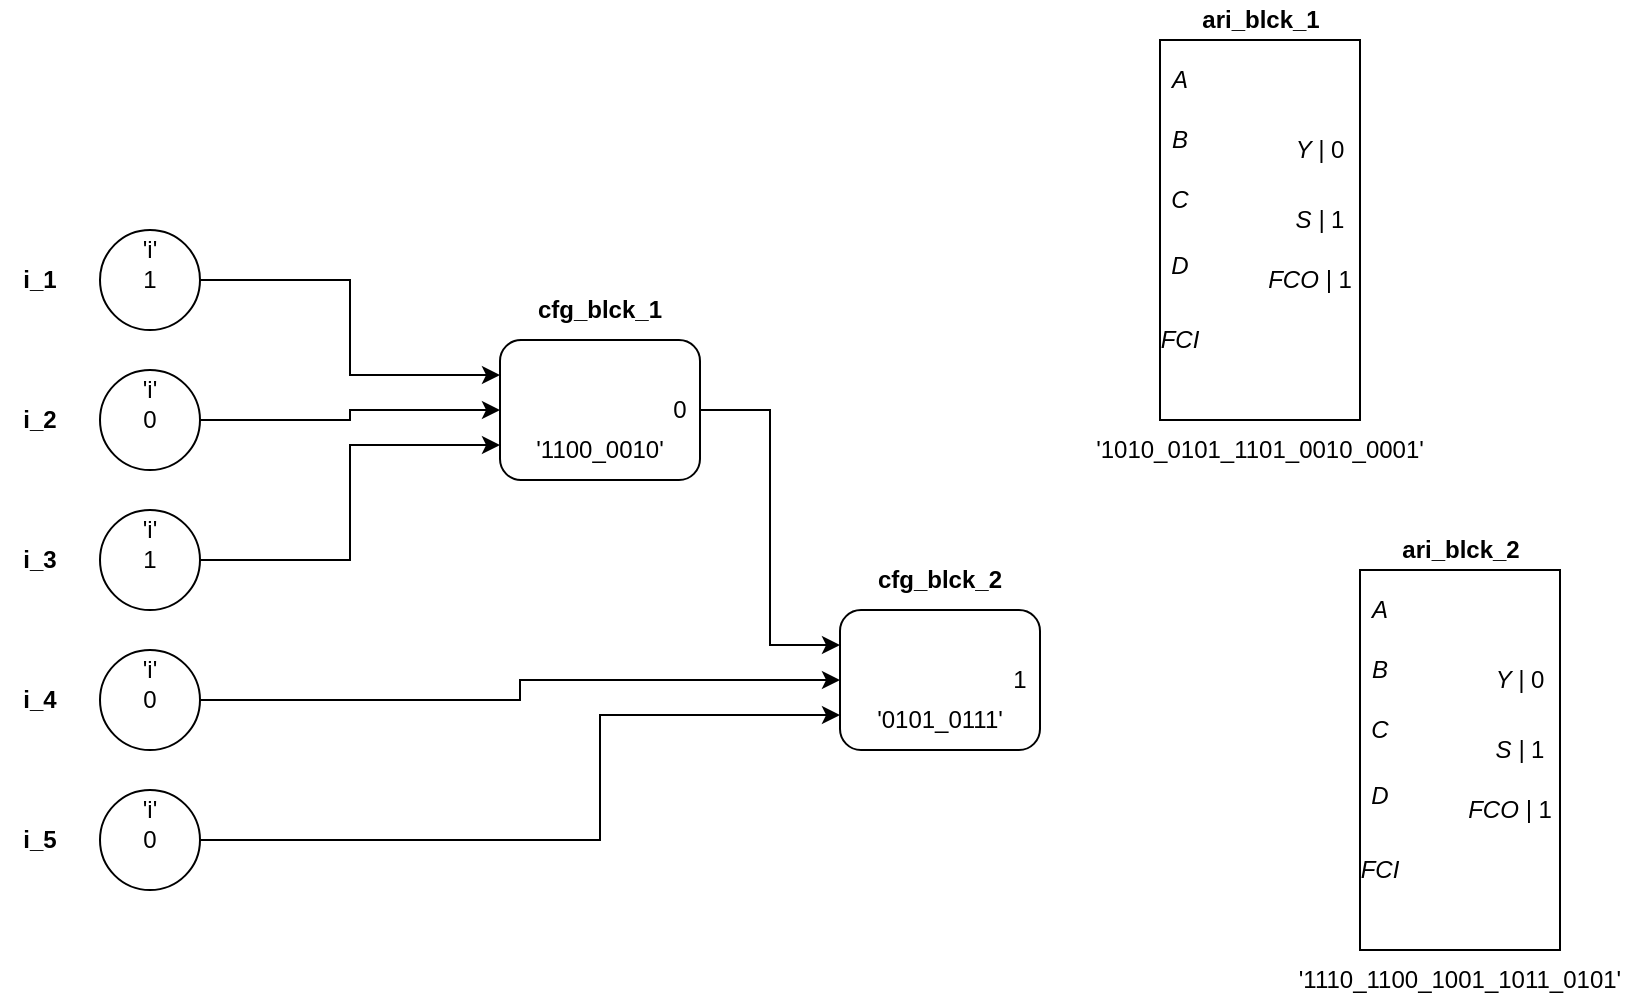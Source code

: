 <mxfile version="14.4.7" type="device"><diagram id="oAcc8yI5VdxO7I8VEUvd" name="Page-1"><mxGraphModel dx="916" dy="620" grid="1" gridSize="10" guides="1" tooltips="1" connect="1" arrows="1" fold="1" page="1" pageScale="1" pageWidth="1654" pageHeight="1169" math="1" shadow="0"><root><mxCell id="0"/><mxCell id="1" parent="0"/><mxCell id="4GQAUtZldE-fBypzfXYX-8" value="" style="group" vertex="1" connectable="0" parent="1"><mxGeometry x="170" y="190" width="100" height="50" as="geometry"/></mxCell><mxCell id="4GQAUtZldE-fBypzfXYX-1" value="1" style="ellipse;whiteSpace=wrap;html=1;aspect=fixed;" vertex="1" parent="4GQAUtZldE-fBypzfXYX-8"><mxGeometry x="50" width="50" height="50" as="geometry"/></mxCell><mxCell id="4GQAUtZldE-fBypzfXYX-6" value="'i'" style="text;html=1;strokeColor=none;fillColor=none;align=center;verticalAlign=middle;whiteSpace=wrap;rounded=0;" vertex="1" parent="4GQAUtZldE-fBypzfXYX-8"><mxGeometry x="55" width="40" height="20" as="geometry"/></mxCell><mxCell id="4GQAUtZldE-fBypzfXYX-7" value="&lt;b&gt;i_1&lt;/b&gt;" style="text;html=1;strokeColor=none;fillColor=none;align=center;verticalAlign=middle;whiteSpace=wrap;rounded=0;" vertex="1" parent="4GQAUtZldE-fBypzfXYX-8"><mxGeometry y="15" width="40" height="20" as="geometry"/></mxCell><mxCell id="4GQAUtZldE-fBypzfXYX-9" value="" style="group" vertex="1" connectable="0" parent="1"><mxGeometry x="170" y="260" width="100" height="50" as="geometry"/></mxCell><mxCell id="4GQAUtZldE-fBypzfXYX-10" value="0" style="ellipse;whiteSpace=wrap;html=1;aspect=fixed;" vertex="1" parent="4GQAUtZldE-fBypzfXYX-9"><mxGeometry x="50" width="50" height="50" as="geometry"/></mxCell><mxCell id="4GQAUtZldE-fBypzfXYX-11" value="'i'" style="text;html=1;strokeColor=none;fillColor=none;align=center;verticalAlign=middle;whiteSpace=wrap;rounded=0;" vertex="1" parent="4GQAUtZldE-fBypzfXYX-9"><mxGeometry x="55" width="40" height="20" as="geometry"/></mxCell><mxCell id="4GQAUtZldE-fBypzfXYX-12" value="&lt;b&gt;i_2&lt;/b&gt;" style="text;html=1;strokeColor=none;fillColor=none;align=center;verticalAlign=middle;whiteSpace=wrap;rounded=0;" vertex="1" parent="4GQAUtZldE-fBypzfXYX-9"><mxGeometry y="15" width="40" height="20" as="geometry"/></mxCell><mxCell id="4GQAUtZldE-fBypzfXYX-13" value="" style="group" vertex="1" connectable="0" parent="1"><mxGeometry x="170" y="330" width="100" height="50" as="geometry"/></mxCell><mxCell id="4GQAUtZldE-fBypzfXYX-14" value="1" style="ellipse;whiteSpace=wrap;html=1;aspect=fixed;" vertex="1" parent="4GQAUtZldE-fBypzfXYX-13"><mxGeometry x="50" width="50" height="50" as="geometry"/></mxCell><mxCell id="4GQAUtZldE-fBypzfXYX-15" value="'i'" style="text;html=1;strokeColor=none;fillColor=none;align=center;verticalAlign=middle;whiteSpace=wrap;rounded=0;" vertex="1" parent="4GQAUtZldE-fBypzfXYX-13"><mxGeometry x="55" width="40" height="20" as="geometry"/></mxCell><mxCell id="4GQAUtZldE-fBypzfXYX-16" value="&lt;b&gt;i_3&lt;/b&gt;" style="text;html=1;strokeColor=none;fillColor=none;align=center;verticalAlign=middle;whiteSpace=wrap;rounded=0;" vertex="1" parent="4GQAUtZldE-fBypzfXYX-13"><mxGeometry y="15" width="40" height="20" as="geometry"/></mxCell><mxCell id="4GQAUtZldE-fBypzfXYX-17" value="" style="group" vertex="1" connectable="0" parent="1"><mxGeometry x="170" y="400" width="100" height="50" as="geometry"/></mxCell><mxCell id="4GQAUtZldE-fBypzfXYX-18" value="0" style="ellipse;whiteSpace=wrap;html=1;aspect=fixed;" vertex="1" parent="4GQAUtZldE-fBypzfXYX-17"><mxGeometry x="50" width="50" height="50" as="geometry"/></mxCell><mxCell id="4GQAUtZldE-fBypzfXYX-19" value="'i'" style="text;html=1;strokeColor=none;fillColor=none;align=center;verticalAlign=middle;whiteSpace=wrap;rounded=0;" vertex="1" parent="4GQAUtZldE-fBypzfXYX-17"><mxGeometry x="55" width="40" height="20" as="geometry"/></mxCell><mxCell id="4GQAUtZldE-fBypzfXYX-20" value="&lt;b&gt;i_4&lt;/b&gt;" style="text;html=1;strokeColor=none;fillColor=none;align=center;verticalAlign=middle;whiteSpace=wrap;rounded=0;" vertex="1" parent="4GQAUtZldE-fBypzfXYX-17"><mxGeometry y="15" width="40" height="20" as="geometry"/></mxCell><mxCell id="4GQAUtZldE-fBypzfXYX-21" value="" style="group" vertex="1" connectable="0" parent="1"><mxGeometry x="170" y="470" width="100" height="50" as="geometry"/></mxCell><mxCell id="4GQAUtZldE-fBypzfXYX-22" value="0" style="ellipse;whiteSpace=wrap;html=1;aspect=fixed;" vertex="1" parent="4GQAUtZldE-fBypzfXYX-21"><mxGeometry x="50" width="50" height="50" as="geometry"/></mxCell><mxCell id="4GQAUtZldE-fBypzfXYX-23" value="'i'" style="text;html=1;strokeColor=none;fillColor=none;align=center;verticalAlign=middle;whiteSpace=wrap;rounded=0;" vertex="1" parent="4GQAUtZldE-fBypzfXYX-21"><mxGeometry x="55" width="40" height="20" as="geometry"/></mxCell><mxCell id="4GQAUtZldE-fBypzfXYX-24" value="&lt;b&gt;i_5&lt;/b&gt;" style="text;html=1;strokeColor=none;fillColor=none;align=center;verticalAlign=middle;whiteSpace=wrap;rounded=0;" vertex="1" parent="4GQAUtZldE-fBypzfXYX-21"><mxGeometry y="15" width="40" height="20" as="geometry"/></mxCell><mxCell id="4GQAUtZldE-fBypzfXYX-29" value="" style="group" vertex="1" connectable="0" parent="1"><mxGeometry x="420" y="220" width="110" height="95" as="geometry"/></mxCell><mxCell id="4GQAUtZldE-fBypzfXYX-25" value="" style="rounded=1;whiteSpace=wrap;html=1;" vertex="1" parent="4GQAUtZldE-fBypzfXYX-29"><mxGeometry y="25" width="100" height="70" as="geometry"/></mxCell><mxCell id="4GQAUtZldE-fBypzfXYX-26" value="&lt;b&gt;cfg_blck_1&lt;/b&gt;" style="text;html=1;strokeColor=none;fillColor=none;align=center;verticalAlign=middle;whiteSpace=wrap;rounded=0;" vertex="1" parent="4GQAUtZldE-fBypzfXYX-29"><mxGeometry x="10" width="80" height="20" as="geometry"/></mxCell><mxCell id="4GQAUtZldE-fBypzfXYX-27" value="'1100_0010'" style="text;html=1;strokeColor=none;fillColor=none;align=center;verticalAlign=middle;whiteSpace=wrap;rounded=0;" vertex="1" parent="4GQAUtZldE-fBypzfXYX-29"><mxGeometry x="20" y="70" width="60" height="20" as="geometry"/></mxCell><mxCell id="4GQAUtZldE-fBypzfXYX-28" value="0" style="text;html=1;strokeColor=none;fillColor=none;align=center;verticalAlign=middle;whiteSpace=wrap;rounded=0;" vertex="1" parent="4GQAUtZldE-fBypzfXYX-29"><mxGeometry x="70" y="50" width="40" height="20" as="geometry"/></mxCell><mxCell id="4GQAUtZldE-fBypzfXYX-30" value="" style="group" vertex="1" connectable="0" parent="1"><mxGeometry x="590" y="355" width="110" height="95" as="geometry"/></mxCell><mxCell id="4GQAUtZldE-fBypzfXYX-31" value="" style="rounded=1;whiteSpace=wrap;html=1;" vertex="1" parent="4GQAUtZldE-fBypzfXYX-30"><mxGeometry y="25" width="100" height="70" as="geometry"/></mxCell><mxCell id="4GQAUtZldE-fBypzfXYX-32" value="&lt;b&gt;cfg_blck_2&lt;/b&gt;" style="text;html=1;strokeColor=none;fillColor=none;align=center;verticalAlign=middle;whiteSpace=wrap;rounded=0;" vertex="1" parent="4GQAUtZldE-fBypzfXYX-30"><mxGeometry x="10" width="80" height="20" as="geometry"/></mxCell><mxCell id="4GQAUtZldE-fBypzfXYX-33" value="'0101_0111'" style="text;html=1;strokeColor=none;fillColor=none;align=center;verticalAlign=middle;whiteSpace=wrap;rounded=0;" vertex="1" parent="4GQAUtZldE-fBypzfXYX-30"><mxGeometry x="20" y="70" width="60" height="20" as="geometry"/></mxCell><mxCell id="4GQAUtZldE-fBypzfXYX-34" value="1" style="text;html=1;strokeColor=none;fillColor=none;align=center;verticalAlign=middle;whiteSpace=wrap;rounded=0;" vertex="1" parent="4GQAUtZldE-fBypzfXYX-30"><mxGeometry x="70" y="50" width="40" height="20" as="geometry"/></mxCell><mxCell id="4GQAUtZldE-fBypzfXYX-35" style="edgeStyle=orthogonalEdgeStyle;rounded=0;orthogonalLoop=1;jettySize=auto;html=1;entryX=0;entryY=0.25;entryDx=0;entryDy=0;" edge="1" parent="1" source="4GQAUtZldE-fBypzfXYX-1" target="4GQAUtZldE-fBypzfXYX-25"><mxGeometry relative="1" as="geometry"/></mxCell><mxCell id="4GQAUtZldE-fBypzfXYX-36" style="edgeStyle=orthogonalEdgeStyle;rounded=0;orthogonalLoop=1;jettySize=auto;html=1;entryX=0;entryY=0.5;entryDx=0;entryDy=0;" edge="1" parent="1" source="4GQAUtZldE-fBypzfXYX-10" target="4GQAUtZldE-fBypzfXYX-25"><mxGeometry relative="1" as="geometry"/></mxCell><mxCell id="4GQAUtZldE-fBypzfXYX-37" style="edgeStyle=orthogonalEdgeStyle;rounded=0;orthogonalLoop=1;jettySize=auto;html=1;entryX=0;entryY=0.75;entryDx=0;entryDy=0;" edge="1" parent="1" source="4GQAUtZldE-fBypzfXYX-14" target="4GQAUtZldE-fBypzfXYX-25"><mxGeometry relative="1" as="geometry"/></mxCell><mxCell id="4GQAUtZldE-fBypzfXYX-38" style="edgeStyle=orthogonalEdgeStyle;rounded=0;orthogonalLoop=1;jettySize=auto;html=1;entryX=0;entryY=0.25;entryDx=0;entryDy=0;" edge="1" parent="1" source="4GQAUtZldE-fBypzfXYX-25" target="4GQAUtZldE-fBypzfXYX-31"><mxGeometry relative="1" as="geometry"/></mxCell><mxCell id="4GQAUtZldE-fBypzfXYX-39" style="edgeStyle=orthogonalEdgeStyle;rounded=0;orthogonalLoop=1;jettySize=auto;html=1;" edge="1" parent="1" source="4GQAUtZldE-fBypzfXYX-18" target="4GQAUtZldE-fBypzfXYX-31"><mxGeometry relative="1" as="geometry"/></mxCell><mxCell id="4GQAUtZldE-fBypzfXYX-40" style="edgeStyle=orthogonalEdgeStyle;rounded=0;orthogonalLoop=1;jettySize=auto;html=1;entryX=0;entryY=0.75;entryDx=0;entryDy=0;" edge="1" parent="1" source="4GQAUtZldE-fBypzfXYX-22" target="4GQAUtZldE-fBypzfXYX-31"><mxGeometry relative="1" as="geometry"><Array as="points"><mxPoint x="470" y="495"/><mxPoint x="470" y="433"/></Array></mxGeometry></mxCell><mxCell id="4GQAUtZldE-fBypzfXYX-53" value="" style="group" vertex="1" connectable="0" parent="1"><mxGeometry x="710" y="75" width="180" height="235" as="geometry"/></mxCell><mxCell id="4GQAUtZldE-fBypzfXYX-41" value="" style="rounded=0;whiteSpace=wrap;html=1;" vertex="1" parent="4GQAUtZldE-fBypzfXYX-53"><mxGeometry x="40" y="20" width="100" height="190" as="geometry"/></mxCell><mxCell id="4GQAUtZldE-fBypzfXYX-42" value="&lt;i&gt;A&lt;/i&gt;" style="text;html=1;strokeColor=none;fillColor=none;align=center;verticalAlign=middle;whiteSpace=wrap;rounded=0;" vertex="1" parent="4GQAUtZldE-fBypzfXYX-53"><mxGeometry x="30" y="30" width="40" height="20" as="geometry"/></mxCell><mxCell id="4GQAUtZldE-fBypzfXYX-43" value="&lt;i&gt;B&lt;/i&gt;" style="text;html=1;strokeColor=none;fillColor=none;align=center;verticalAlign=middle;whiteSpace=wrap;rounded=0;" vertex="1" parent="4GQAUtZldE-fBypzfXYX-53"><mxGeometry x="30" y="60" width="40" height="20" as="geometry"/></mxCell><mxCell id="4GQAUtZldE-fBypzfXYX-44" value="&lt;i&gt;C&lt;/i&gt;" style="text;html=1;strokeColor=none;fillColor=none;align=center;verticalAlign=middle;whiteSpace=wrap;rounded=0;" vertex="1" parent="4GQAUtZldE-fBypzfXYX-53"><mxGeometry x="30" y="90" width="40" height="20" as="geometry"/></mxCell><mxCell id="4GQAUtZldE-fBypzfXYX-45" value="&lt;i&gt;D&lt;/i&gt;" style="text;html=1;strokeColor=none;fillColor=none;align=center;verticalAlign=middle;whiteSpace=wrap;rounded=0;" vertex="1" parent="4GQAUtZldE-fBypzfXYX-53"><mxGeometry x="30" y="122.5" width="40" height="20" as="geometry"/></mxCell><mxCell id="4GQAUtZldE-fBypzfXYX-46" value="&lt;i&gt;FCI&lt;/i&gt;" style="text;html=1;strokeColor=none;fillColor=none;align=center;verticalAlign=middle;whiteSpace=wrap;rounded=0;" vertex="1" parent="4GQAUtZldE-fBypzfXYX-53"><mxGeometry x="30" y="160" width="40" height="20" as="geometry"/></mxCell><mxCell id="4GQAUtZldE-fBypzfXYX-47" value="&lt;i&gt;Y | &lt;/i&gt;0" style="text;html=1;strokeColor=none;fillColor=none;align=center;verticalAlign=middle;whiteSpace=wrap;rounded=0;" vertex="1" parent="4GQAUtZldE-fBypzfXYX-53"><mxGeometry x="100" y="65" width="40" height="20" as="geometry"/></mxCell><mxCell id="4GQAUtZldE-fBypzfXYX-48" value="&lt;i&gt;S | &lt;/i&gt;1" style="text;html=1;strokeColor=none;fillColor=none;align=center;verticalAlign=middle;whiteSpace=wrap;rounded=0;" vertex="1" parent="4GQAUtZldE-fBypzfXYX-53"><mxGeometry x="100" y="100" width="40" height="20" as="geometry"/></mxCell><mxCell id="4GQAUtZldE-fBypzfXYX-49" value="&lt;i&gt;FCO | &lt;/i&gt;1" style="text;html=1;strokeColor=none;fillColor=none;align=center;verticalAlign=middle;whiteSpace=wrap;rounded=0;" vertex="1" parent="4GQAUtZldE-fBypzfXYX-53"><mxGeometry x="90" y="130" width="50" height="20" as="geometry"/></mxCell><mxCell id="4GQAUtZldE-fBypzfXYX-50" value="&lt;b&gt;ari_blck_1&lt;/b&gt;" style="text;html=1;align=center;verticalAlign=middle;resizable=0;points=[];autosize=1;" vertex="1" parent="4GQAUtZldE-fBypzfXYX-53"><mxGeometry x="55" width="70" height="20" as="geometry"/></mxCell><mxCell id="4GQAUtZldE-fBypzfXYX-51" value="'1010_0101_1101_0010_0001'" style="text;html=1;strokeColor=none;fillColor=none;align=center;verticalAlign=middle;whiteSpace=wrap;rounded=0;" vertex="1" parent="4GQAUtZldE-fBypzfXYX-53"><mxGeometry y="215" width="180" height="20" as="geometry"/></mxCell><mxCell id="4GQAUtZldE-fBypzfXYX-54" value="" style="group" vertex="1" connectable="0" parent="1"><mxGeometry x="810" y="340" width="180" height="235" as="geometry"/></mxCell><mxCell id="4GQAUtZldE-fBypzfXYX-55" value="" style="rounded=0;whiteSpace=wrap;html=1;" vertex="1" parent="4GQAUtZldE-fBypzfXYX-54"><mxGeometry x="40" y="20" width="100" height="190" as="geometry"/></mxCell><mxCell id="4GQAUtZldE-fBypzfXYX-56" value="&lt;i&gt;A&lt;/i&gt;" style="text;html=1;strokeColor=none;fillColor=none;align=center;verticalAlign=middle;whiteSpace=wrap;rounded=0;" vertex="1" parent="4GQAUtZldE-fBypzfXYX-54"><mxGeometry x="30" y="30" width="40" height="20" as="geometry"/></mxCell><mxCell id="4GQAUtZldE-fBypzfXYX-57" value="&lt;i&gt;B&lt;/i&gt;" style="text;html=1;strokeColor=none;fillColor=none;align=center;verticalAlign=middle;whiteSpace=wrap;rounded=0;" vertex="1" parent="4GQAUtZldE-fBypzfXYX-54"><mxGeometry x="30" y="60" width="40" height="20" as="geometry"/></mxCell><mxCell id="4GQAUtZldE-fBypzfXYX-58" value="&lt;i&gt;C&lt;/i&gt;" style="text;html=1;strokeColor=none;fillColor=none;align=center;verticalAlign=middle;whiteSpace=wrap;rounded=0;" vertex="1" parent="4GQAUtZldE-fBypzfXYX-54"><mxGeometry x="30" y="90" width="40" height="20" as="geometry"/></mxCell><mxCell id="4GQAUtZldE-fBypzfXYX-59" value="&lt;i&gt;D&lt;/i&gt;" style="text;html=1;strokeColor=none;fillColor=none;align=center;verticalAlign=middle;whiteSpace=wrap;rounded=0;" vertex="1" parent="4GQAUtZldE-fBypzfXYX-54"><mxGeometry x="30" y="122.5" width="40" height="20" as="geometry"/></mxCell><mxCell id="4GQAUtZldE-fBypzfXYX-60" value="&lt;i&gt;FCI&lt;/i&gt;" style="text;html=1;strokeColor=none;fillColor=none;align=center;verticalAlign=middle;whiteSpace=wrap;rounded=0;" vertex="1" parent="4GQAUtZldE-fBypzfXYX-54"><mxGeometry x="30" y="160" width="40" height="20" as="geometry"/></mxCell><mxCell id="4GQAUtZldE-fBypzfXYX-61" value="&lt;i&gt;Y | &lt;/i&gt;0" style="text;html=1;strokeColor=none;fillColor=none;align=center;verticalAlign=middle;whiteSpace=wrap;rounded=0;" vertex="1" parent="4GQAUtZldE-fBypzfXYX-54"><mxGeometry x="100" y="65" width="40" height="20" as="geometry"/></mxCell><mxCell id="4GQAUtZldE-fBypzfXYX-62" value="&lt;i&gt;S | &lt;/i&gt;1" style="text;html=1;strokeColor=none;fillColor=none;align=center;verticalAlign=middle;whiteSpace=wrap;rounded=0;" vertex="1" parent="4GQAUtZldE-fBypzfXYX-54"><mxGeometry x="100" y="100" width="40" height="20" as="geometry"/></mxCell><mxCell id="4GQAUtZldE-fBypzfXYX-63" value="&lt;i&gt;FCO | &lt;/i&gt;1" style="text;html=1;strokeColor=none;fillColor=none;align=center;verticalAlign=middle;whiteSpace=wrap;rounded=0;" vertex="1" parent="4GQAUtZldE-fBypzfXYX-54"><mxGeometry x="90" y="130" width="50" height="20" as="geometry"/></mxCell><mxCell id="4GQAUtZldE-fBypzfXYX-64" value="&lt;b&gt;ari_blck_2&lt;/b&gt;" style="text;html=1;align=center;verticalAlign=middle;resizable=0;points=[];autosize=1;" vertex="1" parent="4GQAUtZldE-fBypzfXYX-54"><mxGeometry x="55" width="70" height="20" as="geometry"/></mxCell><mxCell id="4GQAUtZldE-fBypzfXYX-65" value="'1110_1100_1001_1011_0101'" style="text;html=1;strokeColor=none;fillColor=none;align=center;verticalAlign=middle;whiteSpace=wrap;rounded=0;" vertex="1" parent="4GQAUtZldE-fBypzfXYX-54"><mxGeometry y="215" width="180" height="20" as="geometry"/></mxCell></root></mxGraphModel></diagram></mxfile>